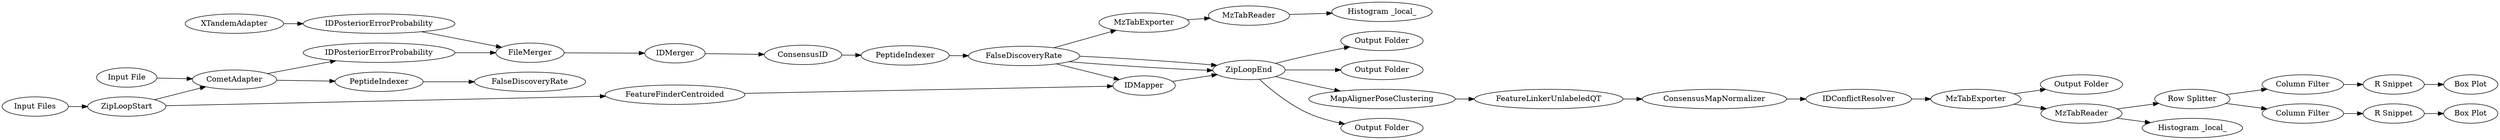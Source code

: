 digraph {
	2 [label=ZipLoopStart]
	4 [label=ZipLoopEnd]
	13 [label="Output Folder"]
	18 [label="Output Folder"]
	111 [label="Row Splitter"]
	116 [label="Column Filter"]
	117 [label="R Snippet"]
	118 [label="Box Plot"]
	119 [label="R Snippet"]
	120 [label="Column Filter"]
	121 [label="Box Plot"]
	137 [label=FeatureFinderCentroided]
	138 [label=IDMapper]
	139 [label="Output Folder"]
	141 [label=ConsensusMapNormalizer]
	143 [label=MapAlignerPoseClustering]
	144 [label=FeatureLinkerUnlabeledQT]
	145 [label="Input Files"]
	146 [label="Input File"]
	147 [label="Output Folder"]
	79 [label=PeptideIndexer]
	81 [label=FileMerger]
	82 [label=FalseDiscoveryRate]
	96 [label=XTandemAdapter]
	97 [label=IDPosteriorErrorProbability]
	99 [label=IDPosteriorErrorProbability]
	100 [label=IDMerger]
	102 [label=PeptideIndexer]
	106 [label=FalseDiscoveryRate]
	107 [label=ConsensusID]
	108 [label=CometAdapter]
	181 [label=MzTabExporter]
	182 [label=MzTabReader]
	183 [label="Histogram _local_"]
	184 [label=MzTabReader]
	185 [label=MzTabExporter]
	186 [label="Histogram _local_"]
	187 [label=IDConflictResolver]
	79 -> 82
	81 -> 100
	96 -> 97
	97 -> 81
	99 -> 81
	100 -> 107
	102 -> 106
	107 -> 102
	108 -> 79
	108 -> 99
	2 -> 137
	2 -> 108
	4 -> 13
	4 -> 143
	4 -> 139
	4 -> 147
	111 -> 120
	111 -> 116
	116 -> 117
	117 -> 118
	119 -> 121
	120 -> 119
	137 -> 138
	138 -> 4
	141 -> 187
	143 -> 144
	144 -> 141
	145 -> 2
	146 -> 108
	106 -> 181
	106 -> 4
	106 -> 4
	106 -> 138
	181 -> 182
	182 -> 183
	184 -> 186
	184 -> 111
	185 -> 184
	185 -> 18
	187 -> 185
	rankdir=LR
}
